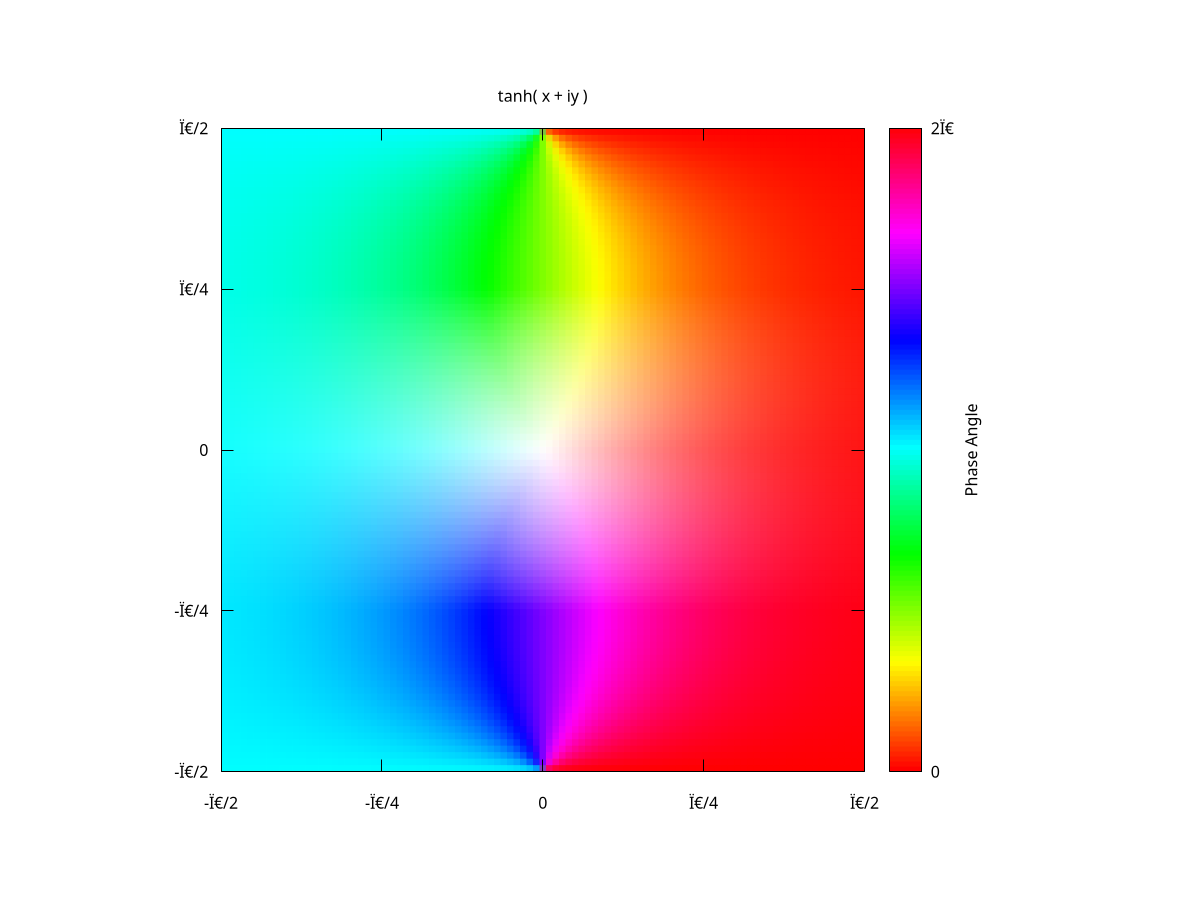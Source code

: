 #!/usr/bin/gnuplot -persist
# set terminal pngcairo  background "#ffffff" enhanced font "times" fontscale 1.0 size 640, 480 
# set output 'complex_trig.7.png'
unset key
unset parametric
set view map scale 1
set isosamples 100, 100
set size ratio 1 1,1
set style data lines
set xtics  norangelimit 
set xtics   ("-Ï€/2" -1.57080, "-Ï€/4" -0.785398, "0" 0.00000, "Ï€/4" 0.785398, "Ï€/2" 1.57080)
set ytics  norangelimit 
set ytics   ("-Ï€/2" -1.57080, "-Ï€/4" -0.785398, "0" 0.00000, "Ï€/4" 0.785398, "Ï€/2" 1.57080)
set cbtics  norangelimit 
set cbtics   ("0" -3.14159, "2Ï€" 3.14159)
set title "tanh( x + iy )" 
set urange [ -1.57080 : 1.57080 ] noreverse nowriteback
set vrange [ -1.57080 : 1.57080 ] noreverse nowriteback
set xrange [ -1.57080 : 1.57080 ] noreverse nowriteback
set x2range [ * : * ] noreverse writeback
set yrange [ -1.57080 : 1.57080 ] noreverse nowriteback
set y2range [ * : * ] noreverse writeback
set zrange [ * : * ] noreverse writeback
set cblabel "Phase Angle" 
set cblabel  offset character -2, 0, 0 font "" textcolor lt -1 rotate
set cbrange [ -3.14159 : 3.14159 ] noreverse nowriteback
set rrange [ * : * ] noreverse writeback
set palette positive nops_allcF maxcolors 0 gamma 1.5 color model HSV 
set palette defined ( 0 0 1 1, 1 1 1 1 )
set colorbox vertical origin screen 0.9, 0.2 size screen 0.05, 0.6 front  noinvert bdefault
Hue(x,y) = (pi + atan2(-y,-x)) / (2*pi)
phase(x,y) = hsv2rgb( Hue(x,y), sqrt(x**2+y**2), 1. )
rp(x,y) = real(f(x,y))
f(x,y) = tanh(x + y*{0,1})
ip(x,y) = imag(f(x,y))
color(x,y) = hsv2rgb( Hue( rp(x,y), ip(x,y) ), abs(f(x,y)), 1. )
NO_ANIMATION = 1
save_encoding = "utf8"
## Last datafile plotted: "++"
splot '++' using 1:2:(color($1,$2)) with pm3d lc rgb variable
